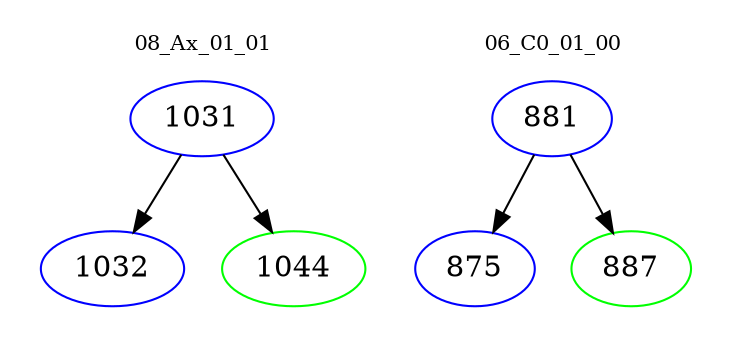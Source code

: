 digraph{
subgraph cluster_0 {
color = white
label = "08_Ax_01_01";
fontsize=10;
T0_1031 [label="1031", color="blue"]
T0_1031 -> T0_1032 [color="black"]
T0_1032 [label="1032", color="blue"]
T0_1031 -> T0_1044 [color="black"]
T0_1044 [label="1044", color="green"]
}
subgraph cluster_1 {
color = white
label = "06_C0_01_00";
fontsize=10;
T1_881 [label="881", color="blue"]
T1_881 -> T1_875 [color="black"]
T1_875 [label="875", color="blue"]
T1_881 -> T1_887 [color="black"]
T1_887 [label="887", color="green"]
}
}
